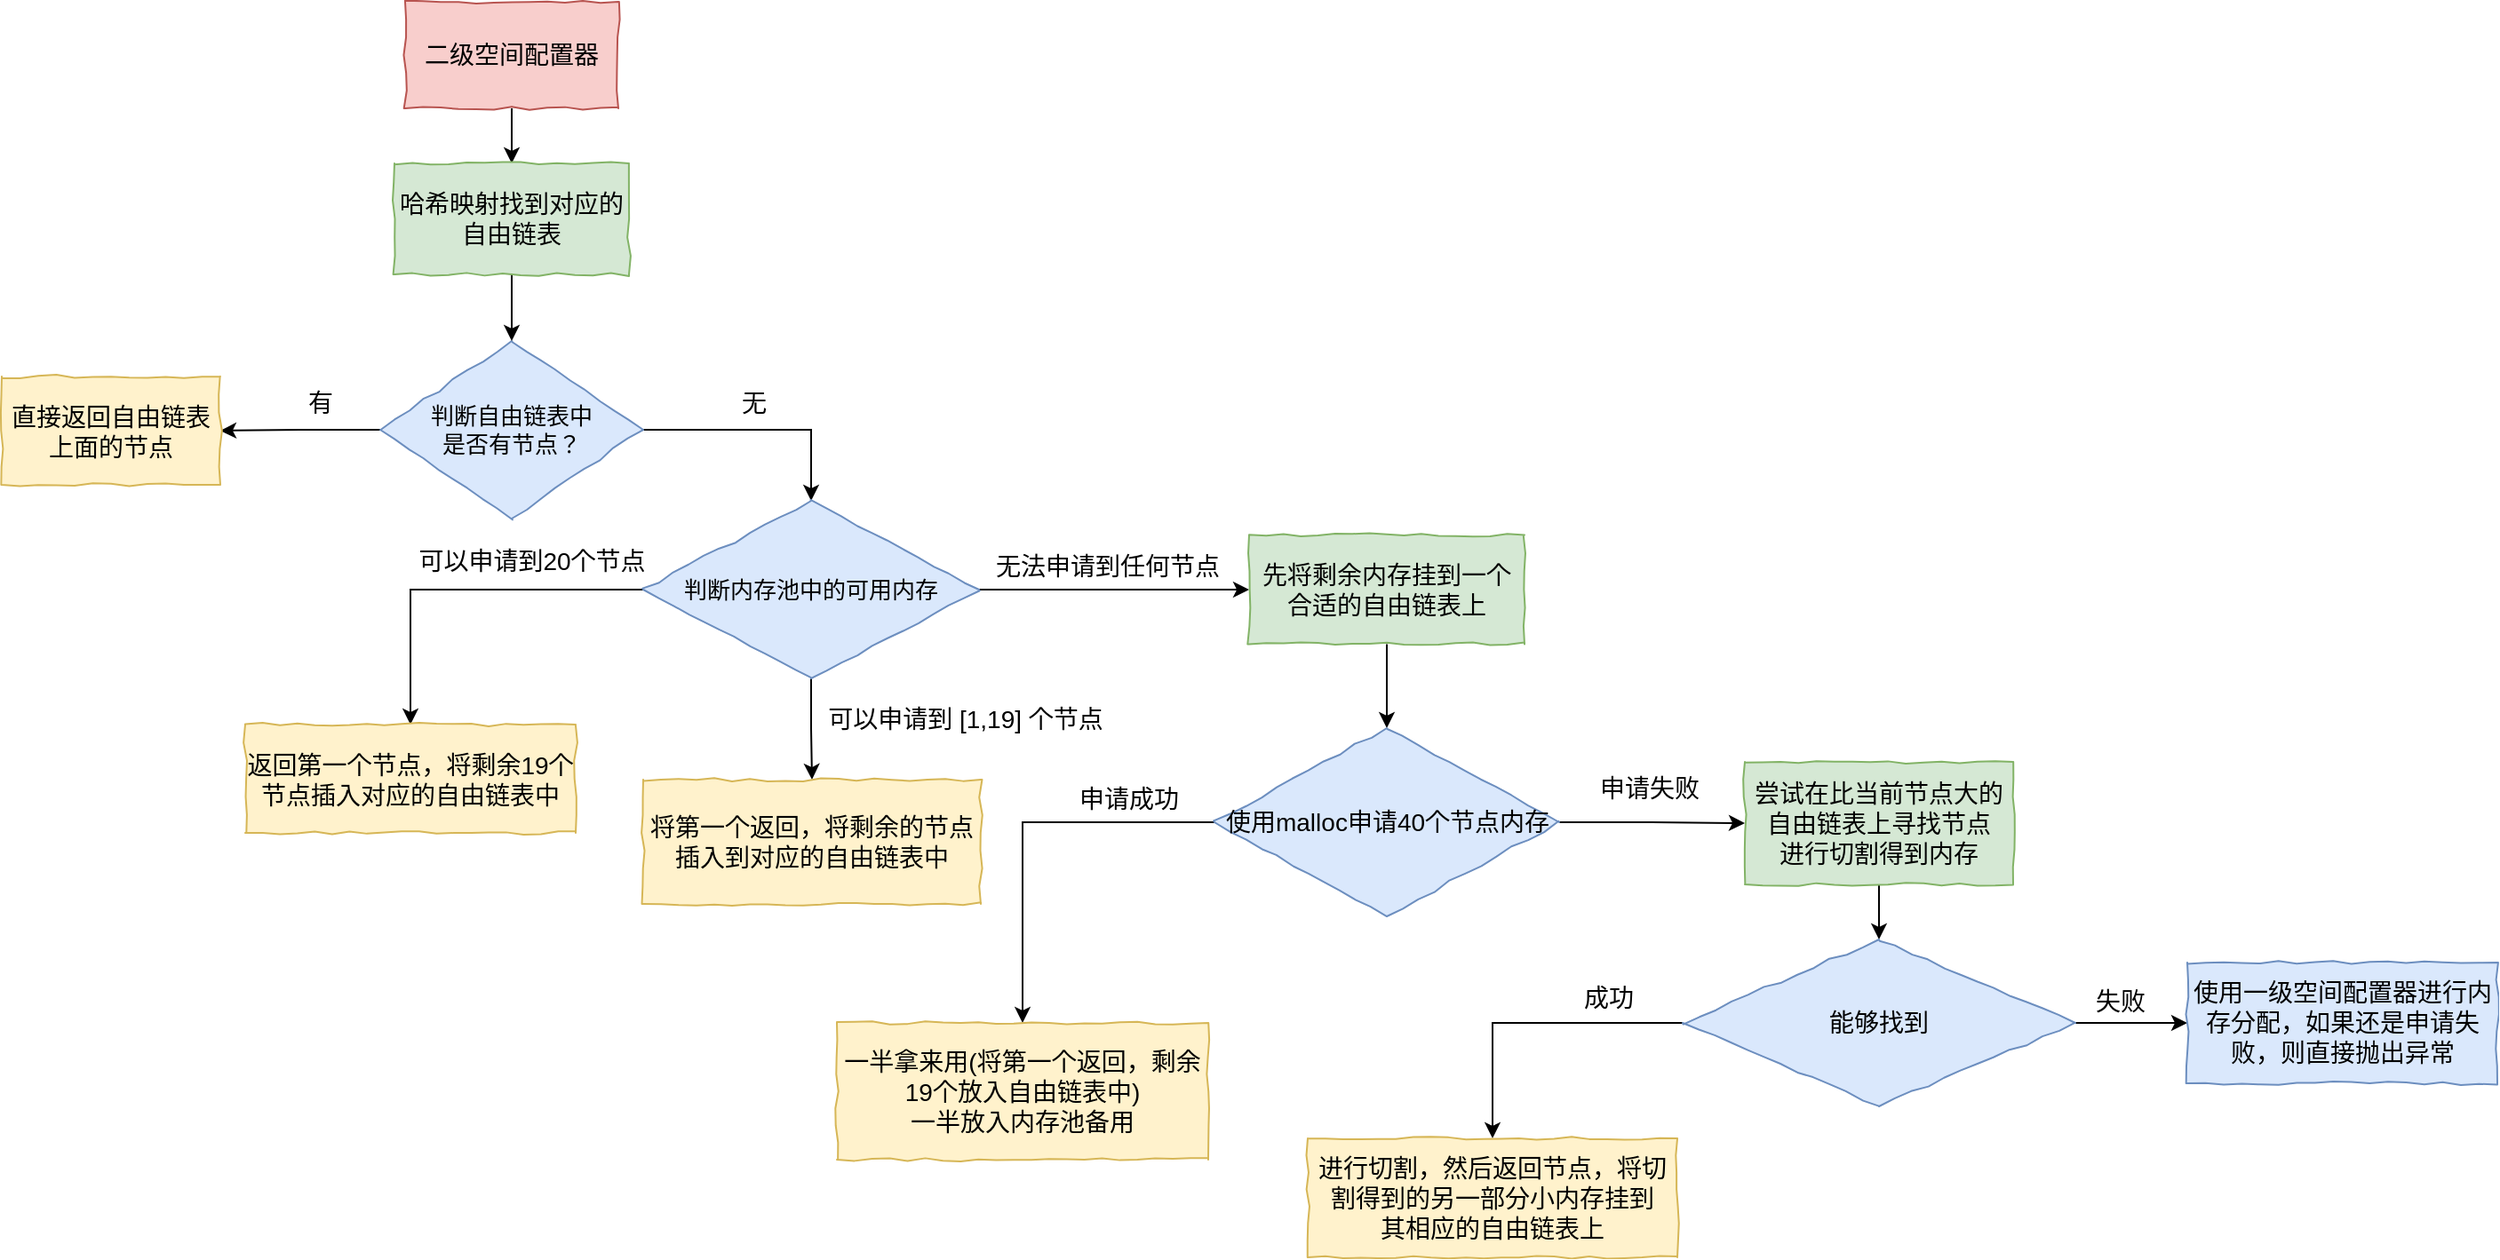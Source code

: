<mxfile version="24.4.13" type="github">
  <diagram name="第 1 页" id="sikFW44JEs64xDhdAzlJ">
    <mxGraphModel dx="1831" dy="819" grid="0" gridSize="10" guides="1" tooltips="1" connect="1" arrows="1" fold="1" page="1" pageScale="1" pageWidth="3300" pageHeight="2339" math="0" shadow="0">
      <root>
        <mxCell id="0" />
        <mxCell id="1" parent="0" />
        <mxCell id="LVsm_QtswtQ5Oewl0RsJ-12" value="" style="edgeStyle=orthogonalEdgeStyle;rounded=0;orthogonalLoop=1;jettySize=auto;html=1;" edge="1" parent="1" source="LVsm_QtswtQ5Oewl0RsJ-1" target="LVsm_QtswtQ5Oewl0RsJ-11">
          <mxGeometry relative="1" as="geometry" />
        </mxCell>
        <mxCell id="LVsm_QtswtQ5Oewl0RsJ-1" value="&lt;font style=&quot;font-size: 14px;&quot;&gt;二级空间配置器&lt;/font&gt;" style="rounded=0;whiteSpace=wrap;html=1;fillColor=#f8cecc;strokeColor=#b85450;comic=1;" vertex="1" parent="1">
          <mxGeometry x="400" y="54" width="120" height="60" as="geometry" />
        </mxCell>
        <mxCell id="LVsm_QtswtQ5Oewl0RsJ-5" value="" style="edgeStyle=orthogonalEdgeStyle;rounded=0;orthogonalLoop=1;jettySize=auto;html=1;" edge="1" parent="1" source="LVsm_QtswtQ5Oewl0RsJ-2" target="LVsm_QtswtQ5Oewl0RsJ-4">
          <mxGeometry relative="1" as="geometry" />
        </mxCell>
        <mxCell id="LVsm_QtswtQ5Oewl0RsJ-25" style="edgeStyle=orthogonalEdgeStyle;rounded=0;orthogonalLoop=1;jettySize=auto;html=1;exitX=1;exitY=0.5;exitDx=0;exitDy=0;entryX=0.5;entryY=0;entryDx=0;entryDy=0;" edge="1" parent="1" source="LVsm_QtswtQ5Oewl0RsJ-2" target="LVsm_QtswtQ5Oewl0RsJ-17">
          <mxGeometry relative="1" as="geometry" />
        </mxCell>
        <mxCell id="LVsm_QtswtQ5Oewl0RsJ-2" value="&lt;font style=&quot;font-size: 13px;&quot;&gt;判断自由链表中&lt;/font&gt;&lt;div style=&quot;font-size: 13px;&quot;&gt;&lt;font style=&quot;font-size: 13px;&quot;&gt;是否有节点？&lt;/font&gt;&lt;/div&gt;" style="rhombus;whiteSpace=wrap;html=1;fillColor=#dae8fc;strokeColor=#6c8ebf;rounded=0;comic=1;" vertex="1" parent="1">
          <mxGeometry x="386" y="245" width="148" height="100" as="geometry" />
        </mxCell>
        <mxCell id="LVsm_QtswtQ5Oewl0RsJ-4" value="&lt;font style=&quot;font-size: 14px;&quot;&gt;直接返回自由链表上面的节点&lt;/font&gt;" style="whiteSpace=wrap;html=1;fillColor=#fff2cc;strokeColor=#d6b656;rounded=0;comic=1;" vertex="1" parent="1">
          <mxGeometry x="173" y="265" width="123" height="61" as="geometry" />
        </mxCell>
        <mxCell id="LVsm_QtswtQ5Oewl0RsJ-8" value="&lt;font style=&quot;font-size: 14px;&quot;&gt;有&lt;/font&gt;" style="text;html=1;align=center;verticalAlign=middle;resizable=0;points=[];autosize=1;strokeColor=none;fillColor=none;" vertex="1" parent="1">
          <mxGeometry x="336" y="265" width="32" height="29" as="geometry" />
        </mxCell>
        <mxCell id="LVsm_QtswtQ5Oewl0RsJ-13" value="" style="edgeStyle=orthogonalEdgeStyle;rounded=0;orthogonalLoop=1;jettySize=auto;html=1;" edge="1" parent="1" source="LVsm_QtswtQ5Oewl0RsJ-11" target="LVsm_QtswtQ5Oewl0RsJ-2">
          <mxGeometry relative="1" as="geometry" />
        </mxCell>
        <mxCell id="LVsm_QtswtQ5Oewl0RsJ-11" value="&lt;span style=&quot;font-size: 14px;&quot;&gt;哈希映射找到对应的自由链表&lt;/span&gt;" style="rounded=0;whiteSpace=wrap;html=1;fillColor=#d5e8d4;strokeColor=#82b366;comic=1;" vertex="1" parent="1">
          <mxGeometry x="394" y="145" width="132" height="62.5" as="geometry" />
        </mxCell>
        <mxCell id="LVsm_QtswtQ5Oewl0RsJ-16" value="&lt;font style=&quot;font-size: 14px;&quot;&gt;无&lt;/font&gt;" style="text;html=1;align=center;verticalAlign=middle;resizable=0;points=[];autosize=1;strokeColor=none;fillColor=none;" vertex="1" parent="1">
          <mxGeometry x="580" y="265.5" width="32" height="29" as="geometry" />
        </mxCell>
        <mxCell id="LVsm_QtswtQ5Oewl0RsJ-22" value="" style="edgeStyle=orthogonalEdgeStyle;rounded=0;orthogonalLoop=1;jettySize=auto;html=1;" edge="1" parent="1" source="LVsm_QtswtQ5Oewl0RsJ-17" target="LVsm_QtswtQ5Oewl0RsJ-21">
          <mxGeometry relative="1" as="geometry" />
        </mxCell>
        <mxCell id="LVsm_QtswtQ5Oewl0RsJ-29" value="" style="edgeStyle=orthogonalEdgeStyle;rounded=0;orthogonalLoop=1;jettySize=auto;html=1;" edge="1" parent="1" source="LVsm_QtswtQ5Oewl0RsJ-17" target="LVsm_QtswtQ5Oewl0RsJ-28">
          <mxGeometry relative="1" as="geometry" />
        </mxCell>
        <mxCell id="LVsm_QtswtQ5Oewl0RsJ-36" style="edgeStyle=orthogonalEdgeStyle;rounded=0;orthogonalLoop=1;jettySize=auto;html=1;exitX=1;exitY=0.5;exitDx=0;exitDy=0;" edge="1" parent="1" source="LVsm_QtswtQ5Oewl0RsJ-17" target="LVsm_QtswtQ5Oewl0RsJ-35">
          <mxGeometry relative="1" as="geometry" />
        </mxCell>
        <mxCell id="LVsm_QtswtQ5Oewl0RsJ-17" value="&lt;font style=&quot;font-size: 13px;&quot;&gt;判断内存池中的可用&lt;/font&gt;&lt;span style=&quot;font-size: 13px; background-color: initial;&quot;&gt;内存&lt;/span&gt;" style="rhombus;whiteSpace=wrap;html=1;fillColor=#dae8fc;strokeColor=#6c8ebf;rounded=0;comic=1;" vertex="1" parent="1">
          <mxGeometry x="534" y="335" width="189" height="100" as="geometry" />
        </mxCell>
        <mxCell id="LVsm_QtswtQ5Oewl0RsJ-21" value="&lt;font style=&quot;font-size: 14px;&quot;&gt;返回第一个节点，将剩余19个节点插入对应的自由链表中&lt;/font&gt;" style="whiteSpace=wrap;html=1;fillColor=#fff2cc;strokeColor=#d6b656;rounded=0;comic=1;" vertex="1" parent="1">
          <mxGeometry x="310" y="461" width="186" height="61" as="geometry" />
        </mxCell>
        <mxCell id="LVsm_QtswtQ5Oewl0RsJ-24" value="&lt;span style=&quot;font-size: 14px;&quot;&gt;可以申请到20个节点&lt;/span&gt;" style="text;html=1;align=center;verticalAlign=middle;resizable=0;points=[];autosize=1;strokeColor=none;fillColor=none;" vertex="1" parent="1">
          <mxGeometry x="398" y="354" width="146" height="29" as="geometry" />
        </mxCell>
        <mxCell id="LVsm_QtswtQ5Oewl0RsJ-28" value="&lt;font style=&quot;font-size: 14px;&quot;&gt;将第一个返回，将剩余的节点插入到对应的自由链表中&lt;/font&gt;" style="whiteSpace=wrap;html=1;fillColor=#fff2cc;strokeColor=#d6b656;rounded=0;comic=1;" vertex="1" parent="1">
          <mxGeometry x="534" y="492" width="190" height="70" as="geometry" />
        </mxCell>
        <mxCell id="LVsm_QtswtQ5Oewl0RsJ-30" value="&lt;span style=&quot;font-size: 14px;&quot;&gt;可以申请到 [1,19] 个节点&lt;/span&gt;" style="text;html=1;align=center;verticalAlign=middle;resizable=0;points=[];autosize=1;strokeColor=none;fillColor=none;" vertex="1" parent="1">
          <mxGeometry x="628" y="443" width="173" height="29" as="geometry" />
        </mxCell>
        <mxCell id="LVsm_QtswtQ5Oewl0RsJ-32" value="&lt;span style=&quot;font-size: 14px;&quot;&gt;无法申请到任何节点&lt;/span&gt;" style="text;html=1;align=center;verticalAlign=middle;resizable=0;points=[];autosize=1;strokeColor=none;fillColor=none;" vertex="1" parent="1">
          <mxGeometry x="723" y="357" width="144" height="29" as="geometry" />
        </mxCell>
        <mxCell id="LVsm_QtswtQ5Oewl0RsJ-38" value="" style="edgeStyle=orthogonalEdgeStyle;rounded=0;orthogonalLoop=1;jettySize=auto;html=1;" edge="1" parent="1" source="LVsm_QtswtQ5Oewl0RsJ-35" target="LVsm_QtswtQ5Oewl0RsJ-37">
          <mxGeometry relative="1" as="geometry" />
        </mxCell>
        <mxCell id="LVsm_QtswtQ5Oewl0RsJ-35" value="&lt;span style=&quot;font-size: 14px;&quot;&gt;先将剩余内存挂到一个合适的自由链表上&lt;/span&gt;" style="whiteSpace=wrap;html=1;fillColor=#d5e8d4;strokeColor=#82b366;rounded=0;comic=1;" vertex="1" parent="1">
          <mxGeometry x="875" y="354.25" width="155" height="61.5" as="geometry" />
        </mxCell>
        <mxCell id="LVsm_QtswtQ5Oewl0RsJ-40" value="" style="edgeStyle=orthogonalEdgeStyle;rounded=0;orthogonalLoop=1;jettySize=auto;html=1;" edge="1" parent="1" source="LVsm_QtswtQ5Oewl0RsJ-37" target="LVsm_QtswtQ5Oewl0RsJ-39">
          <mxGeometry relative="1" as="geometry" />
        </mxCell>
        <mxCell id="LVsm_QtswtQ5Oewl0RsJ-54" value="" style="edgeStyle=orthogonalEdgeStyle;rounded=0;orthogonalLoop=1;jettySize=auto;html=1;" edge="1" parent="1" source="LVsm_QtswtQ5Oewl0RsJ-37" target="LVsm_QtswtQ5Oewl0RsJ-51">
          <mxGeometry relative="1" as="geometry" />
        </mxCell>
        <mxCell id="LVsm_QtswtQ5Oewl0RsJ-37" value="&lt;font style=&quot;font-size: 14px;&quot;&gt;使用malloc申请40个节点内存&lt;/font&gt;" style="rhombus;whiteSpace=wrap;html=1;fillColor=#dae8fc;strokeColor=#6c8ebf;rounded=0;comic=1;" vertex="1" parent="1">
          <mxGeometry x="855.5" y="463" width="194" height="106" as="geometry" />
        </mxCell>
        <mxCell id="LVsm_QtswtQ5Oewl0RsJ-39" value="&lt;font style=&quot;font-size: 14px;&quot;&gt;一半拿来用(将第一个返回，剩余19个放入自由链表中)&lt;/font&gt;&lt;div&gt;&lt;font style=&quot;font-size: 14px;&quot;&gt;一半放入内存池备用&lt;/font&gt;&lt;/div&gt;" style="whiteSpace=wrap;html=1;fillColor=#fff2cc;strokeColor=#d6b656;rounded=0;comic=1;" vertex="1" parent="1">
          <mxGeometry x="643" y="629" width="209" height="77" as="geometry" />
        </mxCell>
        <mxCell id="LVsm_QtswtQ5Oewl0RsJ-41" value="&lt;font style=&quot;font-size: 14px;&quot;&gt;申请成功&lt;/font&gt;" style="text;html=1;align=center;verticalAlign=middle;resizable=0;points=[];autosize=1;strokeColor=none;fillColor=none;" vertex="1" parent="1">
          <mxGeometry x="770" y="488" width="74" height="29" as="geometry" />
        </mxCell>
        <mxCell id="LVsm_QtswtQ5Oewl0RsJ-44" value="&lt;font style=&quot;font-size: 14px;&quot;&gt;申请失败&lt;/font&gt;" style="text;html=1;align=center;verticalAlign=middle;resizable=0;points=[];autosize=1;strokeColor=none;fillColor=none;" vertex="1" parent="1">
          <mxGeometry x="1063" y="482" width="74" height="29" as="geometry" />
        </mxCell>
        <mxCell id="LVsm_QtswtQ5Oewl0RsJ-55" value="" style="edgeStyle=orthogonalEdgeStyle;rounded=0;orthogonalLoop=1;jettySize=auto;html=1;" edge="1" parent="1" source="LVsm_QtswtQ5Oewl0RsJ-51" target="LVsm_QtswtQ5Oewl0RsJ-53">
          <mxGeometry relative="1" as="geometry" />
        </mxCell>
        <mxCell id="LVsm_QtswtQ5Oewl0RsJ-51" value="&lt;div style=&quot;font-size: 14px;&quot;&gt;&lt;font style=&quot;font-size: 14px;&quot;&gt;&lt;br&gt;&lt;/font&gt;&lt;/div&gt;&lt;div style=&quot;font-size: 14px;&quot;&gt;&lt;font style=&quot;font-size: 14px;&quot;&gt;尝试在比当前节点大的&lt;/font&gt;&lt;/div&gt;&lt;div style=&quot;font-size: 14px;&quot;&gt;&lt;font style=&quot;font-size: 14px;&quot;&gt;自由链表上寻找节点&lt;/font&gt;&lt;/div&gt;&lt;div style=&quot;font-size: 14px;&quot;&gt;&lt;font style=&quot;font-size: 14px;&quot;&gt;进行切割得到内存&lt;/font&gt;&lt;/div&gt;&lt;div style=&quot;font-size: 14px;&quot;&gt;&lt;br&gt;&lt;/div&gt;" style="rounded=0;whiteSpace=wrap;html=1;fillColor=#d5e8d4;strokeColor=#82b366;comic=1;" vertex="1" parent="1">
          <mxGeometry x="1154" y="482" width="151" height="69" as="geometry" />
        </mxCell>
        <mxCell id="LVsm_QtswtQ5Oewl0RsJ-57" value="" style="edgeStyle=orthogonalEdgeStyle;rounded=0;orthogonalLoop=1;jettySize=auto;html=1;" edge="1" parent="1" source="LVsm_QtswtQ5Oewl0RsJ-53" target="LVsm_QtswtQ5Oewl0RsJ-56">
          <mxGeometry relative="1" as="geometry" />
        </mxCell>
        <mxCell id="LVsm_QtswtQ5Oewl0RsJ-60" value="" style="edgeStyle=orthogonalEdgeStyle;rounded=0;orthogonalLoop=1;jettySize=auto;html=1;" edge="1" parent="1" source="LVsm_QtswtQ5Oewl0RsJ-53" target="LVsm_QtswtQ5Oewl0RsJ-59">
          <mxGeometry relative="1" as="geometry" />
        </mxCell>
        <mxCell id="LVsm_QtswtQ5Oewl0RsJ-53" value="&lt;font style=&quot;font-size: 14px;&quot;&gt;能够找到&lt;/font&gt;" style="rhombus;whiteSpace=wrap;html=1;fillColor=#dae8fc;strokeColor=#6c8ebf;rounded=0;comic=1;" vertex="1" parent="1">
          <mxGeometry x="1119" y="582" width="221" height="94" as="geometry" />
        </mxCell>
        <mxCell id="LVsm_QtswtQ5Oewl0RsJ-56" value="&lt;div&gt;&lt;span style=&quot;font-size: 14px;&quot;&gt;进行切割，然后返回节点，将切割得到的另一部分&lt;/span&gt;&lt;span style=&quot;font-size: 14px; background-color: initial;&quot;&gt;小内存挂到&lt;/span&gt;&lt;/div&gt;&lt;div&gt;&lt;span style=&quot;font-size: 14px;&quot;&gt;其相应的&lt;/span&gt;&lt;span style=&quot;font-size: 14px; background-color: initial;&quot;&gt;自由链表上&lt;/span&gt;&lt;/div&gt;" style="whiteSpace=wrap;html=1;fillColor=#fff2cc;strokeColor=#d6b656;rounded=0;comic=1;" vertex="1" parent="1">
          <mxGeometry x="908" y="694" width="208" height="67" as="geometry" />
        </mxCell>
        <mxCell id="LVsm_QtswtQ5Oewl0RsJ-58" value="&lt;font style=&quot;font-size: 14px;&quot;&gt;成功&lt;/font&gt;" style="text;html=1;align=center;verticalAlign=middle;resizable=0;points=[];autosize=1;strokeColor=none;fillColor=none;" vertex="1" parent="1">
          <mxGeometry x="1054" y="600" width="46" height="29" as="geometry" />
        </mxCell>
        <mxCell id="LVsm_QtswtQ5Oewl0RsJ-59" value="&lt;font style=&quot;font-size: 14px;&quot;&gt;使用一级空间配置器进行内存分配，如果还是申请失败，则直接抛出异常&lt;/font&gt;" style="whiteSpace=wrap;html=1;fillColor=#dae8fc;strokeColor=#6c8ebf;rounded=0;comic=1;" vertex="1" parent="1">
          <mxGeometry x="1403" y="595" width="174.5" height="68" as="geometry" />
        </mxCell>
        <mxCell id="LVsm_QtswtQ5Oewl0RsJ-61" value="&lt;font style=&quot;font-size: 14px;&quot;&gt;失败&lt;/font&gt;" style="text;html=1;align=center;verticalAlign=middle;resizable=0;points=[];autosize=1;strokeColor=none;fillColor=none;" vertex="1" parent="1">
          <mxGeometry x="1342" y="602" width="46" height="29" as="geometry" />
        </mxCell>
      </root>
    </mxGraphModel>
  </diagram>
</mxfile>
